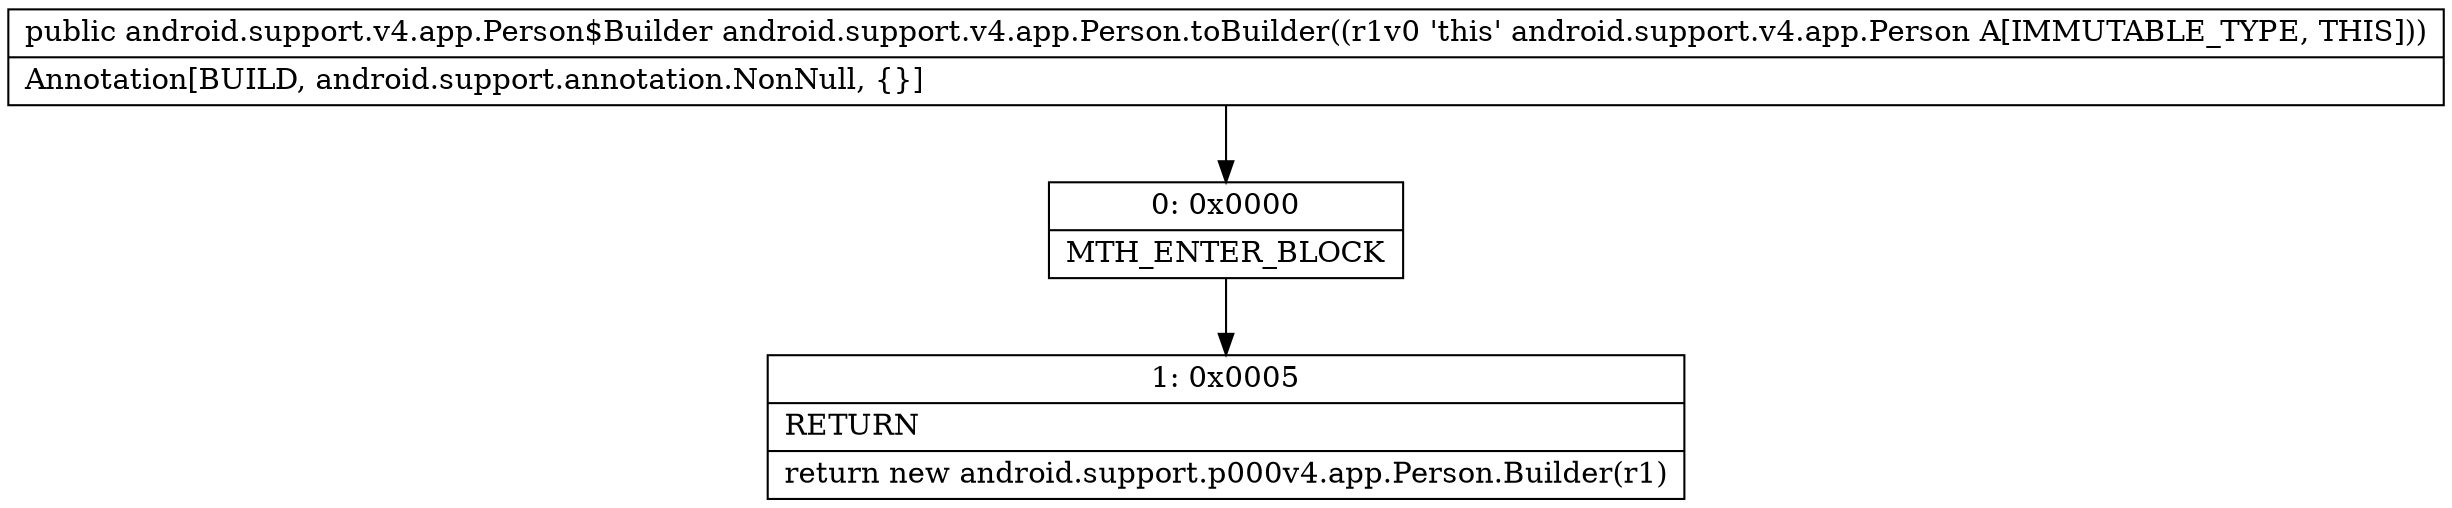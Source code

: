 digraph "CFG forandroid.support.v4.app.Person.toBuilder()Landroid\/support\/v4\/app\/Person$Builder;" {
Node_0 [shape=record,label="{0\:\ 0x0000|MTH_ENTER_BLOCK\l}"];
Node_1 [shape=record,label="{1\:\ 0x0005|RETURN\l|return new android.support.p000v4.app.Person.Builder(r1)\l}"];
MethodNode[shape=record,label="{public android.support.v4.app.Person$Builder android.support.v4.app.Person.toBuilder((r1v0 'this' android.support.v4.app.Person A[IMMUTABLE_TYPE, THIS]))  | Annotation[BUILD, android.support.annotation.NonNull, \{\}]\l}"];
MethodNode -> Node_0;
Node_0 -> Node_1;
}

